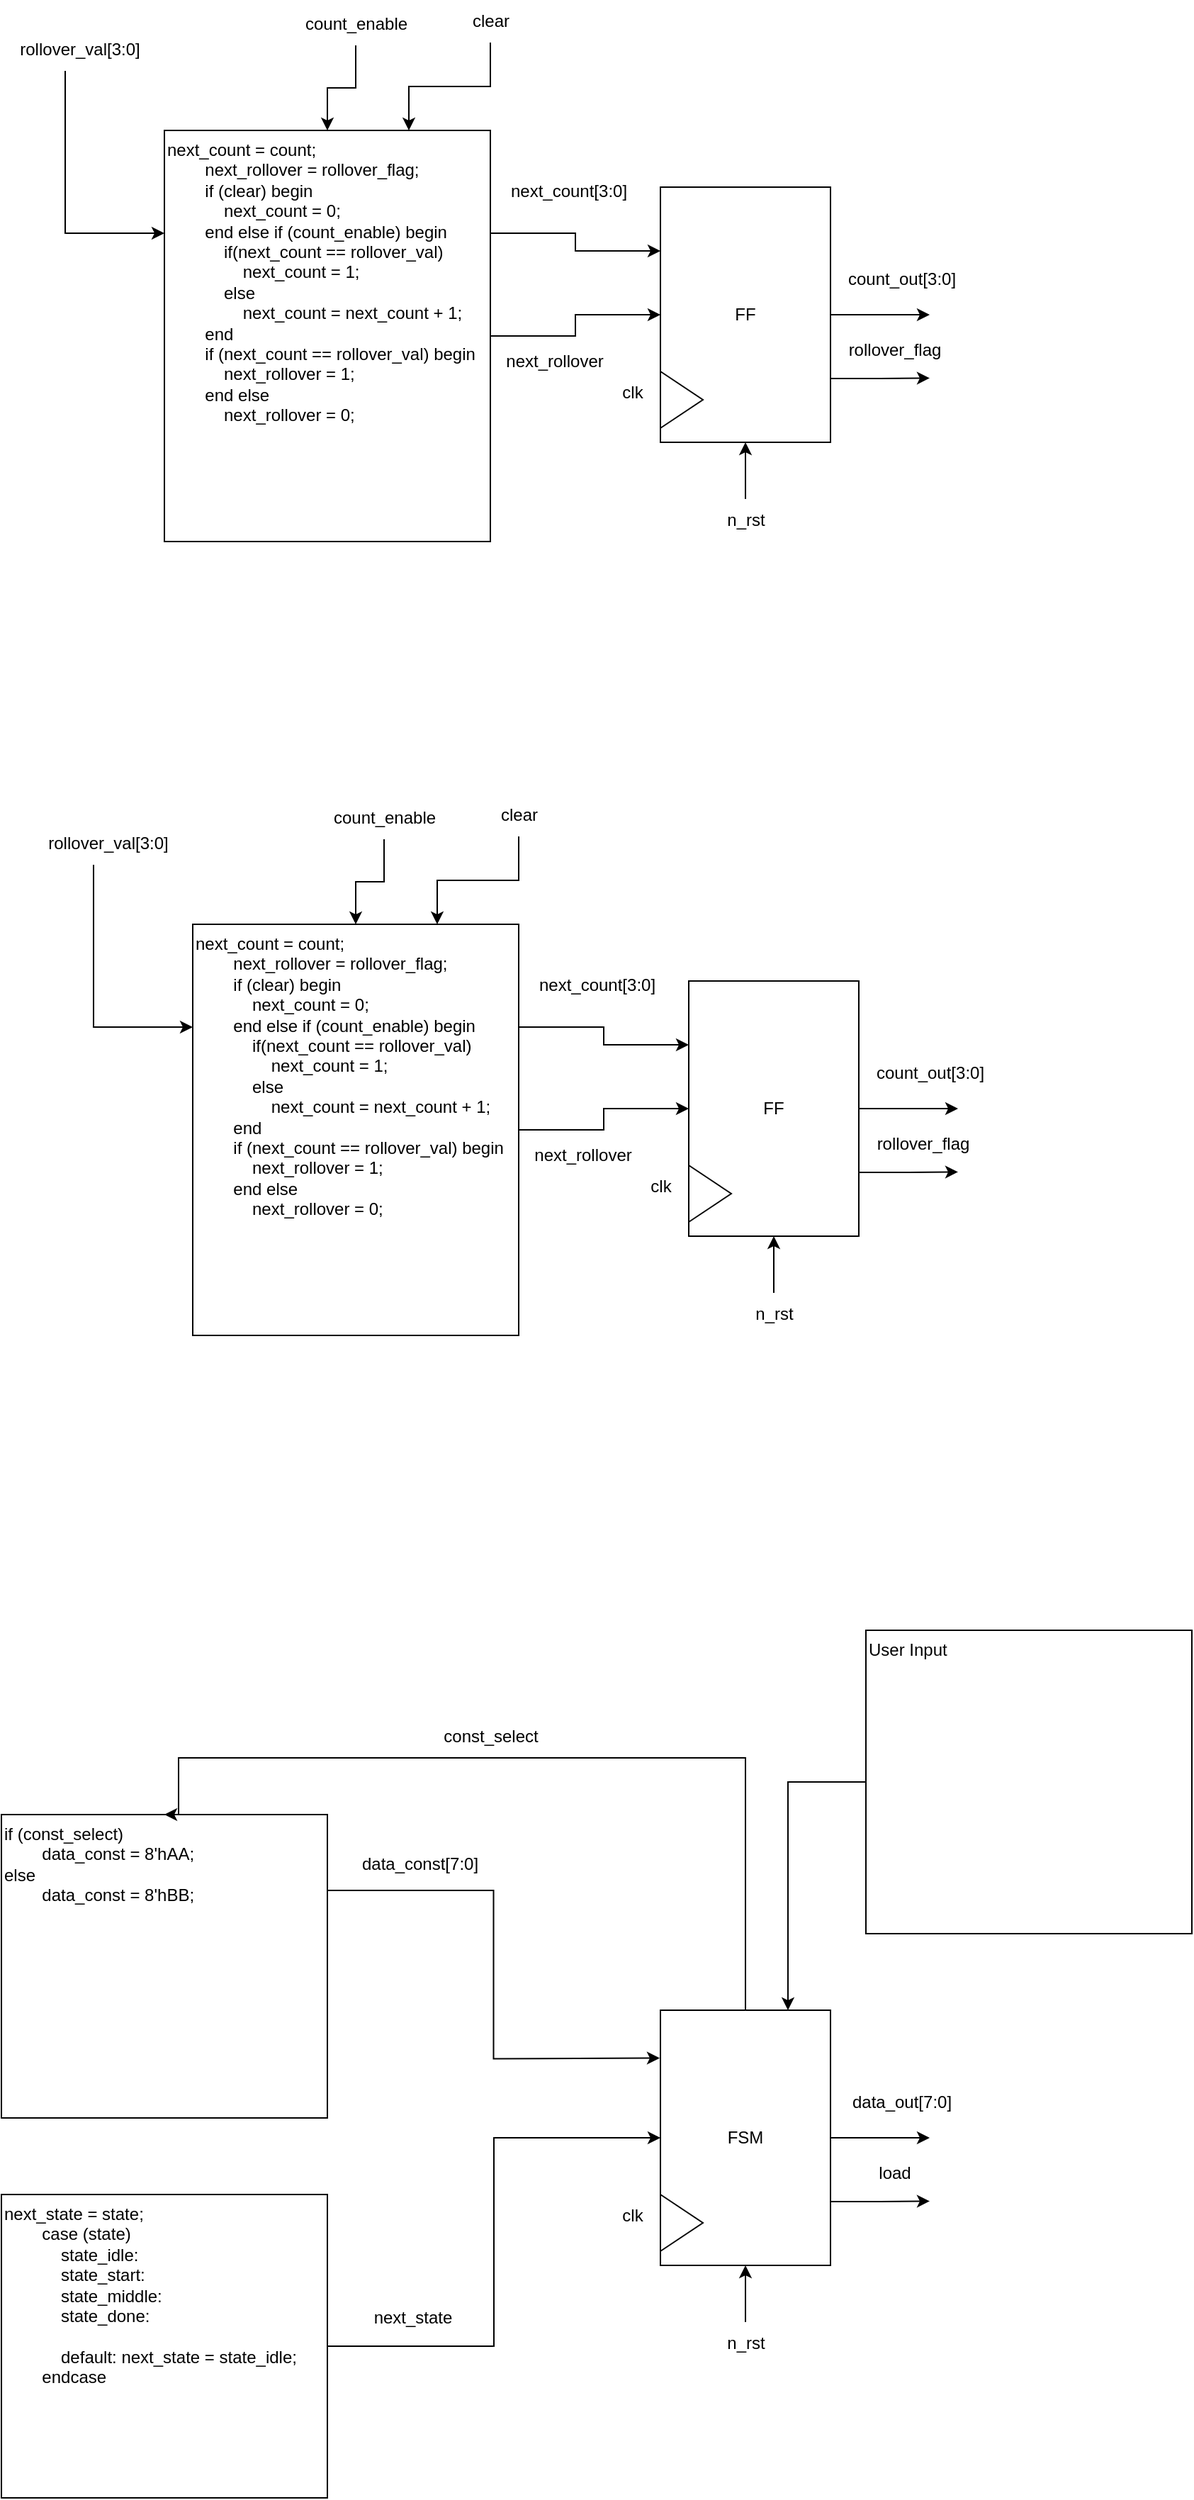 <mxfile version="26.0.11">
  <diagram name="Page-1" id="50SsKfQvYK9gx2AvIsU-">
    <mxGraphModel dx="1006" dy="604" grid="1" gridSize="10" guides="1" tooltips="1" connect="1" arrows="1" fold="1" page="1" pageScale="1" pageWidth="850" pageHeight="1100" math="0" shadow="0">
      <root>
        <mxCell id="0" />
        <mxCell id="1" parent="0" />
        <mxCell id="jVFi4coA5AOTTtgQ4oSD-25" value="" style="group" parent="1" vertex="1" connectable="0">
          <mxGeometry x="30" y="630" width="685" height="382" as="geometry" />
        </mxCell>
        <mxCell id="jVFi4coA5AOTTtgQ4oSD-8" style="edgeStyle=orthogonalEdgeStyle;rounded=0;orthogonalLoop=1;jettySize=auto;html=1;entryX=0;entryY=0.25;entryDx=0;entryDy=0;exitX=1;exitY=0.25;exitDx=0;exitDy=0;" parent="jVFi4coA5AOTTtgQ4oSD-25" source="jVFi4coA5AOTTtgQ4oSD-1" target="jVFi4coA5AOTTtgQ4oSD-3" edge="1">
          <mxGeometry relative="1" as="geometry" />
        </mxCell>
        <mxCell id="jVFi4coA5AOTTtgQ4oSD-23" style="edgeStyle=orthogonalEdgeStyle;rounded=0;orthogonalLoop=1;jettySize=auto;html=1;exitX=1;exitY=0.5;exitDx=0;exitDy=0;entryX=0;entryY=0.5;entryDx=0;entryDy=0;" parent="jVFi4coA5AOTTtgQ4oSD-25" source="jVFi4coA5AOTTtgQ4oSD-1" target="jVFi4coA5AOTTtgQ4oSD-3" edge="1">
          <mxGeometry relative="1" as="geometry" />
        </mxCell>
        <mxCell id="jVFi4coA5AOTTtgQ4oSD-1" value="&lt;div&gt;next_count = count;&lt;/div&gt;&lt;div&gt;&amp;nbsp; &amp;nbsp; &amp;nbsp; &amp;nbsp; next_rollover = rollover_flag;&lt;/div&gt;&lt;div&gt;&amp;nbsp; &amp;nbsp; &amp;nbsp; &amp;nbsp; if (clear) begin&lt;/div&gt;&lt;div&gt;&amp;nbsp; &amp;nbsp; &amp;nbsp; &amp;nbsp; &amp;nbsp; &amp;nbsp; next_count = 0;&lt;/div&gt;&lt;div&gt;&amp;nbsp; &amp;nbsp; &amp;nbsp; &amp;nbsp; end else if (count_enable) begin&lt;/div&gt;&lt;div&gt;&amp;nbsp; &amp;nbsp; &amp;nbsp; &amp;nbsp; &amp;nbsp; &amp;nbsp; if(next_count == rollover_val)&lt;/div&gt;&lt;div&gt;&amp;nbsp; &amp;nbsp; &amp;nbsp; &amp;nbsp; &amp;nbsp; &amp;nbsp; &amp;nbsp; &amp;nbsp; next_count = 1;&amp;nbsp;&lt;/div&gt;&lt;div&gt;&amp;nbsp; &amp;nbsp; &amp;nbsp; &amp;nbsp; &amp;nbsp; &amp;nbsp; else&amp;nbsp;&lt;/div&gt;&lt;div&gt;&amp;nbsp; &amp;nbsp; &amp;nbsp; &amp;nbsp; &amp;nbsp; &amp;nbsp; &amp;nbsp; &amp;nbsp; next_count = next_count + 1;&lt;/div&gt;&lt;div&gt;&amp;nbsp; &amp;nbsp; &amp;nbsp; &amp;nbsp; end&lt;/div&gt;&lt;div&gt;&amp;nbsp; &amp;nbsp; &amp;nbsp; &amp;nbsp; if (next_count == rollover_val) begin&lt;/div&gt;&lt;div&gt;&amp;nbsp; &amp;nbsp; &amp;nbsp; &amp;nbsp; &amp;nbsp; &amp;nbsp; next_rollover = 1;&lt;/div&gt;&lt;div&gt;&amp;nbsp; &amp;nbsp; &amp;nbsp; &amp;nbsp; end else&lt;/div&gt;&lt;div&gt;&amp;nbsp; &amp;nbsp; &amp;nbsp; &amp;nbsp; &amp;nbsp; &amp;nbsp; next_rollover = 0;&lt;/div&gt;" style="rounded=0;whiteSpace=wrap;html=1;align=left;verticalAlign=top;" parent="jVFi4coA5AOTTtgQ4oSD-25" vertex="1">
          <mxGeometry x="115" y="92" width="230" height="290" as="geometry" />
        </mxCell>
        <mxCell id="jVFi4coA5AOTTtgQ4oSD-5" value="" style="group" parent="jVFi4coA5AOTTtgQ4oSD-25" vertex="1" connectable="0">
          <mxGeometry x="465" y="132" width="120" height="180" as="geometry" />
        </mxCell>
        <mxCell id="jVFi4coA5AOTTtgQ4oSD-6" style="edgeStyle=orthogonalEdgeStyle;rounded=0;orthogonalLoop=1;jettySize=auto;html=1;" parent="jVFi4coA5AOTTtgQ4oSD-5" source="jVFi4coA5AOTTtgQ4oSD-3" edge="1">
          <mxGeometry relative="1" as="geometry">
            <mxPoint x="190" y="90" as="targetPoint" />
          </mxGeometry>
        </mxCell>
        <mxCell id="jVFi4coA5AOTTtgQ4oSD-13" style="edgeStyle=orthogonalEdgeStyle;rounded=0;orthogonalLoop=1;jettySize=auto;html=1;exitX=1;exitY=0.75;exitDx=0;exitDy=0;" parent="jVFi4coA5AOTTtgQ4oSD-5" source="jVFi4coA5AOTTtgQ4oSD-3" edge="1">
          <mxGeometry relative="1" as="geometry">
            <mxPoint x="190" y="134.724" as="targetPoint" />
          </mxGeometry>
        </mxCell>
        <mxCell id="jVFi4coA5AOTTtgQ4oSD-3" value="FF" style="rounded=0;whiteSpace=wrap;html=1;" parent="jVFi4coA5AOTTtgQ4oSD-5" vertex="1">
          <mxGeometry width="120" height="180" as="geometry" />
        </mxCell>
        <mxCell id="jVFi4coA5AOTTtgQ4oSD-4" value="" style="triangle;whiteSpace=wrap;html=1;" parent="jVFi4coA5AOTTtgQ4oSD-5" vertex="1">
          <mxGeometry y="130" width="30" height="40" as="geometry" />
        </mxCell>
        <mxCell id="jVFi4coA5AOTTtgQ4oSD-7" value="count_out[3:0]" style="text;html=1;align=center;verticalAlign=middle;resizable=0;points=[];autosize=1;strokeColor=none;fillColor=none;" parent="jVFi4coA5AOTTtgQ4oSD-25" vertex="1">
          <mxGeometry x="585" y="182" width="100" height="30" as="geometry" />
        </mxCell>
        <mxCell id="jVFi4coA5AOTTtgQ4oSD-9" value="next_count[3:0]" style="text;html=1;align=center;verticalAlign=middle;resizable=0;points=[];autosize=1;strokeColor=none;fillColor=none;" parent="jVFi4coA5AOTTtgQ4oSD-25" vertex="1">
          <mxGeometry x="345" y="120" width="110" height="30" as="geometry" />
        </mxCell>
        <mxCell id="jVFi4coA5AOTTtgQ4oSD-10" value="clk" style="text;html=1;align=center;verticalAlign=middle;resizable=0;points=[];autosize=1;strokeColor=none;fillColor=none;" parent="jVFi4coA5AOTTtgQ4oSD-25" vertex="1">
          <mxGeometry x="425" y="262" width="40" height="30" as="geometry" />
        </mxCell>
        <mxCell id="jVFi4coA5AOTTtgQ4oSD-12" style="edgeStyle=orthogonalEdgeStyle;rounded=0;orthogonalLoop=1;jettySize=auto;html=1;entryX=0.5;entryY=1;entryDx=0;entryDy=0;" parent="jVFi4coA5AOTTtgQ4oSD-25" source="jVFi4coA5AOTTtgQ4oSD-11" target="jVFi4coA5AOTTtgQ4oSD-3" edge="1">
          <mxGeometry relative="1" as="geometry" />
        </mxCell>
        <mxCell id="jVFi4coA5AOTTtgQ4oSD-11" value="n_rst" style="text;html=1;align=center;verticalAlign=middle;resizable=0;points=[];autosize=1;strokeColor=none;fillColor=none;" parent="jVFi4coA5AOTTtgQ4oSD-25" vertex="1">
          <mxGeometry x="500" y="352" width="50" height="30" as="geometry" />
        </mxCell>
        <mxCell id="jVFi4coA5AOTTtgQ4oSD-14" value="rollover_flag" style="text;html=1;align=center;verticalAlign=middle;resizable=0;points=[];autosize=1;strokeColor=none;fillColor=none;" parent="jVFi4coA5AOTTtgQ4oSD-25" vertex="1">
          <mxGeometry x="585" y="232" width="90" height="30" as="geometry" />
        </mxCell>
        <mxCell id="jVFi4coA5AOTTtgQ4oSD-16" style="edgeStyle=orthogonalEdgeStyle;rounded=0;orthogonalLoop=1;jettySize=auto;html=1;entryX=0.5;entryY=0;entryDx=0;entryDy=0;" parent="jVFi4coA5AOTTtgQ4oSD-25" source="jVFi4coA5AOTTtgQ4oSD-15" target="jVFi4coA5AOTTtgQ4oSD-1" edge="1">
          <mxGeometry relative="1" as="geometry" />
        </mxCell>
        <mxCell id="jVFi4coA5AOTTtgQ4oSD-15" value="count_enable" style="text;html=1;align=center;verticalAlign=middle;resizable=0;points=[];autosize=1;strokeColor=none;fillColor=none;" parent="jVFi4coA5AOTTtgQ4oSD-25" vertex="1">
          <mxGeometry x="200" y="2" width="100" height="30" as="geometry" />
        </mxCell>
        <mxCell id="jVFi4coA5AOTTtgQ4oSD-18" style="edgeStyle=orthogonalEdgeStyle;rounded=0;orthogonalLoop=1;jettySize=auto;html=1;entryX=0.75;entryY=0;entryDx=0;entryDy=0;" parent="jVFi4coA5AOTTtgQ4oSD-25" source="jVFi4coA5AOTTtgQ4oSD-17" target="jVFi4coA5AOTTtgQ4oSD-1" edge="1">
          <mxGeometry relative="1" as="geometry" />
        </mxCell>
        <mxCell id="jVFi4coA5AOTTtgQ4oSD-17" value="clear" style="text;html=1;align=center;verticalAlign=middle;resizable=0;points=[];autosize=1;strokeColor=none;fillColor=none;" parent="jVFi4coA5AOTTtgQ4oSD-25" vertex="1">
          <mxGeometry x="320" width="50" height="30" as="geometry" />
        </mxCell>
        <mxCell id="jVFi4coA5AOTTtgQ4oSD-20" style="edgeStyle=orthogonalEdgeStyle;rounded=0;orthogonalLoop=1;jettySize=auto;html=1;entryX=0;entryY=0.25;entryDx=0;entryDy=0;" parent="jVFi4coA5AOTTtgQ4oSD-25" source="jVFi4coA5AOTTtgQ4oSD-19" target="jVFi4coA5AOTTtgQ4oSD-1" edge="1">
          <mxGeometry relative="1" as="geometry">
            <Array as="points">
              <mxPoint x="45" y="165" />
            </Array>
          </mxGeometry>
        </mxCell>
        <mxCell id="jVFi4coA5AOTTtgQ4oSD-19" value="rollover_val[3:0]" style="text;html=1;align=center;verticalAlign=middle;resizable=0;points=[];autosize=1;strokeColor=none;fillColor=none;" parent="jVFi4coA5AOTTtgQ4oSD-25" vertex="1">
          <mxGeometry y="20" width="110" height="30" as="geometry" />
        </mxCell>
        <mxCell id="jVFi4coA5AOTTtgQ4oSD-24" value="next_rollover" style="text;html=1;align=center;verticalAlign=middle;resizable=0;points=[];autosize=1;strokeColor=none;fillColor=none;" parent="jVFi4coA5AOTTtgQ4oSD-25" vertex="1">
          <mxGeometry x="345" y="240" width="90" height="30" as="geometry" />
        </mxCell>
        <mxCell id="jVFi4coA5AOTTtgQ4oSD-27" style="edgeStyle=orthogonalEdgeStyle;rounded=0;orthogonalLoop=1;jettySize=auto;html=1;entryX=0;entryY=0.25;entryDx=0;entryDy=0;exitX=1;exitY=0.25;exitDx=0;exitDy=0;" parent="1" source="jVFi4coA5AOTTtgQ4oSD-29" edge="1">
          <mxGeometry relative="1" as="geometry">
            <mxPoint x="239.5" y="1392.25" as="sourcePoint" />
            <mxPoint x="474.5" y="1521.75" as="targetPoint" />
          </mxGeometry>
        </mxCell>
        <mxCell id="jVFi4coA5AOTTtgQ4oSD-29" value="&lt;div&gt;if (const_select)&lt;/div&gt;&lt;div&gt;&lt;span style=&quot;white-space: pre;&quot;&gt;&#x9;&lt;/span&gt;data_const = 8&#39;hAA;&lt;br&gt;&lt;/div&gt;&lt;div&gt;else&lt;/div&gt;&lt;div&gt;&lt;span style=&quot;white-space: pre;&quot;&gt;&#x9;&lt;/span&gt;data_const = 8&#39;hBB;&lt;br&gt;&lt;/div&gt;" style="rounded=0;whiteSpace=wrap;html=1;align=left;verticalAlign=top;" parent="1" vertex="1">
          <mxGeometry x="10" y="1350" width="230" height="214" as="geometry" />
        </mxCell>
        <mxCell id="jVFi4coA5AOTTtgQ4oSD-30" value="" style="group" parent="1" vertex="1" connectable="0">
          <mxGeometry x="475" y="1488" width="120" height="180" as="geometry" />
        </mxCell>
        <mxCell id="jVFi4coA5AOTTtgQ4oSD-31" style="edgeStyle=orthogonalEdgeStyle;rounded=0;orthogonalLoop=1;jettySize=auto;html=1;" parent="jVFi4coA5AOTTtgQ4oSD-30" source="jVFi4coA5AOTTtgQ4oSD-33" edge="1">
          <mxGeometry relative="1" as="geometry">
            <mxPoint x="190" y="90" as="targetPoint" />
          </mxGeometry>
        </mxCell>
        <mxCell id="jVFi4coA5AOTTtgQ4oSD-32" style="edgeStyle=orthogonalEdgeStyle;rounded=0;orthogonalLoop=1;jettySize=auto;html=1;exitX=1;exitY=0.75;exitDx=0;exitDy=0;" parent="jVFi4coA5AOTTtgQ4oSD-30" source="jVFi4coA5AOTTtgQ4oSD-33" edge="1">
          <mxGeometry relative="1" as="geometry">
            <mxPoint x="190" y="134.724" as="targetPoint" />
          </mxGeometry>
        </mxCell>
        <mxCell id="jVFi4coA5AOTTtgQ4oSD-33" value="FSM" style="rounded=0;whiteSpace=wrap;html=1;" parent="jVFi4coA5AOTTtgQ4oSD-30" vertex="1">
          <mxGeometry width="120" height="180" as="geometry" />
        </mxCell>
        <mxCell id="jVFi4coA5AOTTtgQ4oSD-34" value="" style="triangle;whiteSpace=wrap;html=1;" parent="jVFi4coA5AOTTtgQ4oSD-30" vertex="1">
          <mxGeometry y="130" width="30" height="40" as="geometry" />
        </mxCell>
        <mxCell id="jVFi4coA5AOTTtgQ4oSD-35" value="data_out[7:0]" style="text;html=1;align=center;verticalAlign=middle;resizable=0;points=[];autosize=1;strokeColor=none;fillColor=none;" parent="1" vertex="1">
          <mxGeometry x="600" y="1538" width="90" height="30" as="geometry" />
        </mxCell>
        <mxCell id="jVFi4coA5AOTTtgQ4oSD-36" value="data_const[7:0]" style="text;html=1;align=center;verticalAlign=middle;resizable=0;points=[];autosize=1;strokeColor=none;fillColor=none;" parent="1" vertex="1">
          <mxGeometry x="250" y="1370" width="110" height="30" as="geometry" />
        </mxCell>
        <mxCell id="jVFi4coA5AOTTtgQ4oSD-37" value="clk" style="text;html=1;align=center;verticalAlign=middle;resizable=0;points=[];autosize=1;strokeColor=none;fillColor=none;" parent="1" vertex="1">
          <mxGeometry x="435" y="1618" width="40" height="30" as="geometry" />
        </mxCell>
        <mxCell id="jVFi4coA5AOTTtgQ4oSD-38" style="edgeStyle=orthogonalEdgeStyle;rounded=0;orthogonalLoop=1;jettySize=auto;html=1;entryX=0.5;entryY=1;entryDx=0;entryDy=0;" parent="1" source="jVFi4coA5AOTTtgQ4oSD-39" target="jVFi4coA5AOTTtgQ4oSD-33" edge="1">
          <mxGeometry relative="1" as="geometry" />
        </mxCell>
        <mxCell id="jVFi4coA5AOTTtgQ4oSD-39" value="n_rst" style="text;html=1;align=center;verticalAlign=middle;resizable=0;points=[];autosize=1;strokeColor=none;fillColor=none;" parent="1" vertex="1">
          <mxGeometry x="510" y="1708" width="50" height="30" as="geometry" />
        </mxCell>
        <mxCell id="jVFi4coA5AOTTtgQ4oSD-40" value="load" style="text;html=1;align=center;verticalAlign=middle;resizable=0;points=[];autosize=1;strokeColor=none;fillColor=none;" parent="1" vertex="1">
          <mxGeometry x="615" y="1588" width="50" height="30" as="geometry" />
        </mxCell>
        <mxCell id="jVFi4coA5AOTTtgQ4oSD-48" style="edgeStyle=orthogonalEdgeStyle;rounded=0;orthogonalLoop=1;jettySize=auto;html=1;entryX=0.5;entryY=0;entryDx=0;entryDy=0;" parent="1" source="jVFi4coA5AOTTtgQ4oSD-33" target="jVFi4coA5AOTTtgQ4oSD-29" edge="1">
          <mxGeometry relative="1" as="geometry">
            <Array as="points">
              <mxPoint x="535" y="1310" />
              <mxPoint x="135" y="1310" />
              <mxPoint x="135" y="1350" />
            </Array>
          </mxGeometry>
        </mxCell>
        <mxCell id="jVFi4coA5AOTTtgQ4oSD-49" value="const_select" style="text;html=1;align=center;verticalAlign=middle;resizable=0;points=[];autosize=1;strokeColor=none;fillColor=none;" parent="1" vertex="1">
          <mxGeometry x="310" y="1280" width="90" height="30" as="geometry" />
        </mxCell>
        <mxCell id="kdzPkUjt_pwpQdsMTj5A-2" style="edgeStyle=orthogonalEdgeStyle;rounded=0;orthogonalLoop=1;jettySize=auto;html=1;entryX=0.75;entryY=0;entryDx=0;entryDy=0;" edge="1" parent="1" source="kdzPkUjt_pwpQdsMTj5A-1" target="jVFi4coA5AOTTtgQ4oSD-33">
          <mxGeometry relative="1" as="geometry" />
        </mxCell>
        <mxCell id="kdzPkUjt_pwpQdsMTj5A-1" value="User Input" style="rounded=0;whiteSpace=wrap;html=1;align=left;verticalAlign=top;" vertex="1" parent="1">
          <mxGeometry x="620" y="1220" width="230" height="214" as="geometry" />
        </mxCell>
        <mxCell id="kdzPkUjt_pwpQdsMTj5A-4" style="edgeStyle=orthogonalEdgeStyle;rounded=0;orthogonalLoop=1;jettySize=auto;html=1;entryX=0;entryY=0.5;entryDx=0;entryDy=0;" edge="1" parent="1" source="kdzPkUjt_pwpQdsMTj5A-3" target="jVFi4coA5AOTTtgQ4oSD-33">
          <mxGeometry relative="1" as="geometry" />
        </mxCell>
        <mxCell id="kdzPkUjt_pwpQdsMTj5A-3" value="next_state = state;&lt;br&gt;&amp;nbsp;&amp;nbsp;&amp;nbsp;&amp;nbsp;&amp;nbsp;&amp;nbsp;&amp;nbsp; case (state)&lt;br&gt;&amp;nbsp;&amp;nbsp;&amp;nbsp;&amp;nbsp;&amp;nbsp;&amp;nbsp;&amp;nbsp;&amp;nbsp;&amp;nbsp;&amp;nbsp;&amp;nbsp; state_idle:&lt;br&gt;&amp;nbsp;&amp;nbsp;&amp;nbsp;&amp;nbsp;&amp;nbsp;&amp;nbsp;&amp;nbsp;&amp;nbsp;&amp;nbsp;&amp;nbsp;&amp;nbsp; state_start:&lt;br&gt;&amp;nbsp;&amp;nbsp;&amp;nbsp;&amp;nbsp;&amp;nbsp;&amp;nbsp;&amp;nbsp;&amp;nbsp;&amp;nbsp;&amp;nbsp;&amp;nbsp; state_middle:&lt;br&gt;&amp;nbsp;&amp;nbsp;&amp;nbsp;&amp;nbsp;&amp;nbsp;&amp;nbsp;&amp;nbsp;&amp;nbsp;&amp;nbsp;&amp;nbsp;&amp;nbsp; state_done:&lt;br&gt;&lt;br&gt;&amp;nbsp;&amp;nbsp;&amp;nbsp;&amp;nbsp;&amp;nbsp;&amp;nbsp;&amp;nbsp;&amp;nbsp;&amp;nbsp;&amp;nbsp;&amp;nbsp; default: next_state = state_idle; &lt;br&gt;&amp;nbsp;&amp;nbsp;&amp;nbsp;&amp;nbsp;&amp;nbsp;&amp;nbsp;&amp;nbsp; endcase" style="rounded=0;whiteSpace=wrap;html=1;align=left;verticalAlign=top;" vertex="1" parent="1">
          <mxGeometry x="10" y="1618" width="230" height="214" as="geometry" />
        </mxCell>
        <mxCell id="kdzPkUjt_pwpQdsMTj5A-5" value="next_state" style="text;html=1;align=center;verticalAlign=middle;resizable=0;points=[];autosize=1;strokeColor=none;fillColor=none;" vertex="1" parent="1">
          <mxGeometry x="260" y="1690" width="80" height="30" as="geometry" />
        </mxCell>
        <mxCell id="kdzPkUjt_pwpQdsMTj5A-28" value="" style="group" vertex="1" connectable="0" parent="1">
          <mxGeometry x="10" y="70" width="685" height="382" as="geometry" />
        </mxCell>
        <mxCell id="kdzPkUjt_pwpQdsMTj5A-29" style="edgeStyle=orthogonalEdgeStyle;rounded=0;orthogonalLoop=1;jettySize=auto;html=1;entryX=0;entryY=0.25;entryDx=0;entryDy=0;exitX=1;exitY=0.25;exitDx=0;exitDy=0;" edge="1" parent="kdzPkUjt_pwpQdsMTj5A-28" source="kdzPkUjt_pwpQdsMTj5A-31" target="kdzPkUjt_pwpQdsMTj5A-35">
          <mxGeometry relative="1" as="geometry" />
        </mxCell>
        <mxCell id="kdzPkUjt_pwpQdsMTj5A-30" style="edgeStyle=orthogonalEdgeStyle;rounded=0;orthogonalLoop=1;jettySize=auto;html=1;exitX=1;exitY=0.5;exitDx=0;exitDy=0;entryX=0;entryY=0.5;entryDx=0;entryDy=0;" edge="1" parent="kdzPkUjt_pwpQdsMTj5A-28" source="kdzPkUjt_pwpQdsMTj5A-31" target="kdzPkUjt_pwpQdsMTj5A-35">
          <mxGeometry relative="1" as="geometry" />
        </mxCell>
        <mxCell id="kdzPkUjt_pwpQdsMTj5A-31" value="&lt;div&gt;next_count = count;&lt;/div&gt;&lt;div&gt;&amp;nbsp; &amp;nbsp; &amp;nbsp; &amp;nbsp; next_rollover = rollover_flag;&lt;/div&gt;&lt;div&gt;&amp;nbsp; &amp;nbsp; &amp;nbsp; &amp;nbsp; if (clear) begin&lt;/div&gt;&lt;div&gt;&amp;nbsp; &amp;nbsp; &amp;nbsp; &amp;nbsp; &amp;nbsp; &amp;nbsp; next_count = 0;&lt;/div&gt;&lt;div&gt;&amp;nbsp; &amp;nbsp; &amp;nbsp; &amp;nbsp; end else if (count_enable) begin&lt;/div&gt;&lt;div&gt;&amp;nbsp; &amp;nbsp; &amp;nbsp; &amp;nbsp; &amp;nbsp; &amp;nbsp; if(next_count == rollover_val)&lt;/div&gt;&lt;div&gt;&amp;nbsp; &amp;nbsp; &amp;nbsp; &amp;nbsp; &amp;nbsp; &amp;nbsp; &amp;nbsp; &amp;nbsp; next_count = 1;&amp;nbsp;&lt;/div&gt;&lt;div&gt;&amp;nbsp; &amp;nbsp; &amp;nbsp; &amp;nbsp; &amp;nbsp; &amp;nbsp; else&amp;nbsp;&lt;/div&gt;&lt;div&gt;&amp;nbsp; &amp;nbsp; &amp;nbsp; &amp;nbsp; &amp;nbsp; &amp;nbsp; &amp;nbsp; &amp;nbsp; next_count = next_count + 1;&lt;/div&gt;&lt;div&gt;&amp;nbsp; &amp;nbsp; &amp;nbsp; &amp;nbsp; end&lt;/div&gt;&lt;div&gt;&amp;nbsp; &amp;nbsp; &amp;nbsp; &amp;nbsp; if (next_count == rollover_val) begin&lt;/div&gt;&lt;div&gt;&amp;nbsp; &amp;nbsp; &amp;nbsp; &amp;nbsp; &amp;nbsp; &amp;nbsp; next_rollover = 1;&lt;/div&gt;&lt;div&gt;&amp;nbsp; &amp;nbsp; &amp;nbsp; &amp;nbsp; end else&lt;/div&gt;&lt;div&gt;&amp;nbsp; &amp;nbsp; &amp;nbsp; &amp;nbsp; &amp;nbsp; &amp;nbsp; next_rollover = 0;&lt;/div&gt;" style="rounded=0;whiteSpace=wrap;html=1;align=left;verticalAlign=top;" vertex="1" parent="kdzPkUjt_pwpQdsMTj5A-28">
          <mxGeometry x="115" y="92" width="230" height="290" as="geometry" />
        </mxCell>
        <mxCell id="kdzPkUjt_pwpQdsMTj5A-32" value="" style="group" vertex="1" connectable="0" parent="kdzPkUjt_pwpQdsMTj5A-28">
          <mxGeometry x="465" y="132" width="120" height="180" as="geometry" />
        </mxCell>
        <mxCell id="kdzPkUjt_pwpQdsMTj5A-33" style="edgeStyle=orthogonalEdgeStyle;rounded=0;orthogonalLoop=1;jettySize=auto;html=1;" edge="1" parent="kdzPkUjt_pwpQdsMTj5A-32" source="kdzPkUjt_pwpQdsMTj5A-35">
          <mxGeometry relative="1" as="geometry">
            <mxPoint x="190" y="90" as="targetPoint" />
          </mxGeometry>
        </mxCell>
        <mxCell id="kdzPkUjt_pwpQdsMTj5A-34" style="edgeStyle=orthogonalEdgeStyle;rounded=0;orthogonalLoop=1;jettySize=auto;html=1;exitX=1;exitY=0.75;exitDx=0;exitDy=0;" edge="1" parent="kdzPkUjt_pwpQdsMTj5A-32" source="kdzPkUjt_pwpQdsMTj5A-35">
          <mxGeometry relative="1" as="geometry">
            <mxPoint x="190" y="134.724" as="targetPoint" />
          </mxGeometry>
        </mxCell>
        <mxCell id="kdzPkUjt_pwpQdsMTj5A-35" value="FF" style="rounded=0;whiteSpace=wrap;html=1;" vertex="1" parent="kdzPkUjt_pwpQdsMTj5A-32">
          <mxGeometry width="120" height="180" as="geometry" />
        </mxCell>
        <mxCell id="kdzPkUjt_pwpQdsMTj5A-36" value="" style="triangle;whiteSpace=wrap;html=1;" vertex="1" parent="kdzPkUjt_pwpQdsMTj5A-32">
          <mxGeometry y="130" width="30" height="40" as="geometry" />
        </mxCell>
        <mxCell id="kdzPkUjt_pwpQdsMTj5A-37" value="count_out[3:0]" style="text;html=1;align=center;verticalAlign=middle;resizable=0;points=[];autosize=1;strokeColor=none;fillColor=none;" vertex="1" parent="kdzPkUjt_pwpQdsMTj5A-28">
          <mxGeometry x="585" y="182" width="100" height="30" as="geometry" />
        </mxCell>
        <mxCell id="kdzPkUjt_pwpQdsMTj5A-38" value="next_count[3:0]" style="text;html=1;align=center;verticalAlign=middle;resizable=0;points=[];autosize=1;strokeColor=none;fillColor=none;" vertex="1" parent="kdzPkUjt_pwpQdsMTj5A-28">
          <mxGeometry x="345" y="120" width="110" height="30" as="geometry" />
        </mxCell>
        <mxCell id="kdzPkUjt_pwpQdsMTj5A-39" value="clk" style="text;html=1;align=center;verticalAlign=middle;resizable=0;points=[];autosize=1;strokeColor=none;fillColor=none;" vertex="1" parent="kdzPkUjt_pwpQdsMTj5A-28">
          <mxGeometry x="425" y="262" width="40" height="30" as="geometry" />
        </mxCell>
        <mxCell id="kdzPkUjt_pwpQdsMTj5A-40" style="edgeStyle=orthogonalEdgeStyle;rounded=0;orthogonalLoop=1;jettySize=auto;html=1;entryX=0.5;entryY=1;entryDx=0;entryDy=0;" edge="1" parent="kdzPkUjt_pwpQdsMTj5A-28" source="kdzPkUjt_pwpQdsMTj5A-41" target="kdzPkUjt_pwpQdsMTj5A-35">
          <mxGeometry relative="1" as="geometry" />
        </mxCell>
        <mxCell id="kdzPkUjt_pwpQdsMTj5A-41" value="n_rst" style="text;html=1;align=center;verticalAlign=middle;resizable=0;points=[];autosize=1;strokeColor=none;fillColor=none;" vertex="1" parent="kdzPkUjt_pwpQdsMTj5A-28">
          <mxGeometry x="500" y="352" width="50" height="30" as="geometry" />
        </mxCell>
        <mxCell id="kdzPkUjt_pwpQdsMTj5A-42" value="rollover_flag" style="text;html=1;align=center;verticalAlign=middle;resizable=0;points=[];autosize=1;strokeColor=none;fillColor=none;" vertex="1" parent="kdzPkUjt_pwpQdsMTj5A-28">
          <mxGeometry x="585" y="232" width="90" height="30" as="geometry" />
        </mxCell>
        <mxCell id="kdzPkUjt_pwpQdsMTj5A-43" style="edgeStyle=orthogonalEdgeStyle;rounded=0;orthogonalLoop=1;jettySize=auto;html=1;entryX=0.5;entryY=0;entryDx=0;entryDy=0;" edge="1" parent="kdzPkUjt_pwpQdsMTj5A-28" source="kdzPkUjt_pwpQdsMTj5A-44" target="kdzPkUjt_pwpQdsMTj5A-31">
          <mxGeometry relative="1" as="geometry" />
        </mxCell>
        <mxCell id="kdzPkUjt_pwpQdsMTj5A-44" value="count_enable" style="text;html=1;align=center;verticalAlign=middle;resizable=0;points=[];autosize=1;strokeColor=none;fillColor=none;" vertex="1" parent="kdzPkUjt_pwpQdsMTj5A-28">
          <mxGeometry x="200" y="2" width="100" height="30" as="geometry" />
        </mxCell>
        <mxCell id="kdzPkUjt_pwpQdsMTj5A-45" style="edgeStyle=orthogonalEdgeStyle;rounded=0;orthogonalLoop=1;jettySize=auto;html=1;entryX=0.75;entryY=0;entryDx=0;entryDy=0;" edge="1" parent="kdzPkUjt_pwpQdsMTj5A-28" source="kdzPkUjt_pwpQdsMTj5A-46" target="kdzPkUjt_pwpQdsMTj5A-31">
          <mxGeometry relative="1" as="geometry" />
        </mxCell>
        <mxCell id="kdzPkUjt_pwpQdsMTj5A-46" value="clear" style="text;html=1;align=center;verticalAlign=middle;resizable=0;points=[];autosize=1;strokeColor=none;fillColor=none;" vertex="1" parent="kdzPkUjt_pwpQdsMTj5A-28">
          <mxGeometry x="320" width="50" height="30" as="geometry" />
        </mxCell>
        <mxCell id="kdzPkUjt_pwpQdsMTj5A-47" style="edgeStyle=orthogonalEdgeStyle;rounded=0;orthogonalLoop=1;jettySize=auto;html=1;entryX=0;entryY=0.25;entryDx=0;entryDy=0;" edge="1" parent="kdzPkUjt_pwpQdsMTj5A-28" source="kdzPkUjt_pwpQdsMTj5A-48" target="kdzPkUjt_pwpQdsMTj5A-31">
          <mxGeometry relative="1" as="geometry">
            <Array as="points">
              <mxPoint x="45" y="165" />
            </Array>
          </mxGeometry>
        </mxCell>
        <mxCell id="kdzPkUjt_pwpQdsMTj5A-48" value="rollover_val[3:0]" style="text;html=1;align=center;verticalAlign=middle;resizable=0;points=[];autosize=1;strokeColor=none;fillColor=none;" vertex="1" parent="kdzPkUjt_pwpQdsMTj5A-28">
          <mxGeometry y="20" width="110" height="30" as="geometry" />
        </mxCell>
        <mxCell id="kdzPkUjt_pwpQdsMTj5A-49" value="next_rollover" style="text;html=1;align=center;verticalAlign=middle;resizable=0;points=[];autosize=1;strokeColor=none;fillColor=none;" vertex="1" parent="kdzPkUjt_pwpQdsMTj5A-28">
          <mxGeometry x="345" y="240" width="90" height="30" as="geometry" />
        </mxCell>
      </root>
    </mxGraphModel>
  </diagram>
</mxfile>
